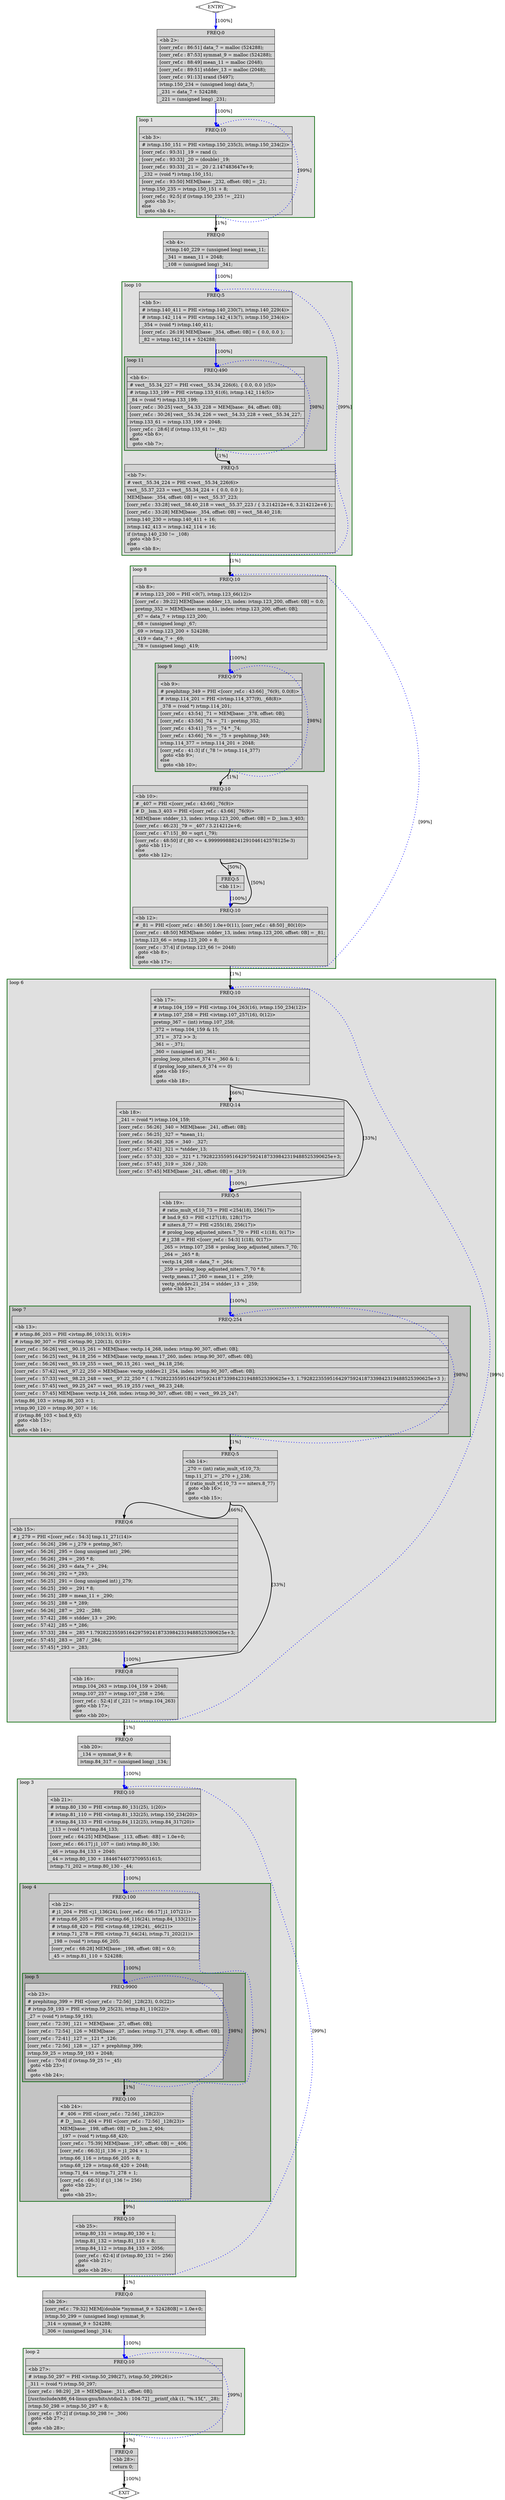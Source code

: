 digraph "./corr_ref.ltrans0.130t.cddce2" {
overlap=false;
subgraph "main" {
	color="black";
	label="main";
	subgraph cluster_0_2 {
	style="filled";
	color="darkgreen";
	fillcolor="grey88";
	label="loop 2";
	labeljust=l;
	penwidth=2;
	fn_0_basic_block_27 [shape=record,style=filled,fillcolor=lightgrey,label="{ FREQ:10 |\<bb\ 27\>:\l\
|#\ ivtmp.50_297\ =\ PHI\ \<ivtmp.50_298(27),\ ivtmp.50_299(26)\>\l\
|_311\ =\ (void\ *)\ ivtmp.50_297;\l\
|[corr_ref.c\ :\ 98:29]\ _28\ =\ MEM[base:\ _311,\ offset:\ 0B];\l\
|[/usr/include/x86_64-linux-gnu/bits/stdio2.h\ :\ 104:72]\ __printf_chk\ (1,\ \"%.15f,\",\ _28);\l\
|ivtmp.50_298\ =\ ivtmp.50_297\ +\ 8;\l\
|[corr_ref.c\ :\ 97:2]\ if\ (ivtmp.50_298\ !=\ _306)\l\
\ \ goto\ \<bb\ 27\>;\l\
else\l\
\ \ goto\ \<bb\ 28\>;\l\
}"];

	}
	subgraph cluster_0_3 {
	style="filled";
	color="darkgreen";
	fillcolor="grey88";
	label="loop 3";
	labeljust=l;
	penwidth=2;
	subgraph cluster_0_4 {
	style="filled";
	color="darkgreen";
	fillcolor="grey77";
	label="loop 4";
	labeljust=l;
	penwidth=2;
	subgraph cluster_0_5 {
	style="filled";
	color="darkgreen";
	fillcolor="grey66";
	label="loop 5";
	labeljust=l;
	penwidth=2;
	fn_0_basic_block_23 [shape=record,style=filled,fillcolor=lightgrey,label="{ FREQ:9900 |\<bb\ 23\>:\l\
|#\ prephitmp_399\ =\ PHI\ \<[corr_ref.c\ :\ 72:56]\ _128(23),\ 0.0(22)\>\l\
|#\ ivtmp.59_193\ =\ PHI\ \<ivtmp.59_25(23),\ ivtmp.81_110(22)\>\l\
|_27\ =\ (void\ *)\ ivtmp.59_193;\l\
|[corr_ref.c\ :\ 72:39]\ _121\ =\ MEM[base:\ _27,\ offset:\ 0B];\l\
|[corr_ref.c\ :\ 72:54]\ _126\ =\ MEM[base:\ _27,\ index:\ ivtmp.71_278,\ step:\ 8,\ offset:\ 0B];\l\
|[corr_ref.c\ :\ 72:41]\ _127\ =\ _121\ *\ _126;\l\
|[corr_ref.c\ :\ 72:56]\ _128\ =\ _127\ +\ prephitmp_399;\l\
|ivtmp.59_25\ =\ ivtmp.59_193\ +\ 2048;\l\
|[corr_ref.c\ :\ 70:6]\ if\ (ivtmp.59_25\ !=\ _45)\l\
\ \ goto\ \<bb\ 23\>;\l\
else\l\
\ \ goto\ \<bb\ 24\>;\l\
}"];

	}
	fn_0_basic_block_22 [shape=record,style=filled,fillcolor=lightgrey,label="{ FREQ:100 |\<bb\ 22\>:\l\
|#\ j1_204\ =\ PHI\ \<j1_136(24),\ [corr_ref.c\ :\ 66:17]\ j1_107(21)\>\l\
|#\ ivtmp.66_205\ =\ PHI\ \<ivtmp.66_116(24),\ ivtmp.84_133(21)\>\l\
|#\ ivtmp.68_420\ =\ PHI\ \<ivtmp.68_129(24),\ _46(21)\>\l\
|#\ ivtmp.71_278\ =\ PHI\ \<ivtmp.71_64(24),\ ivtmp.71_202(21)\>\l\
|_198\ =\ (void\ *)\ ivtmp.66_205;\l\
|[corr_ref.c\ :\ 68:28]\ MEM[base:\ _198,\ offset:\ 0B]\ =\ 0.0;\l\
|_45\ =\ ivtmp.81_110\ +\ 524288;\l\
}"];

	fn_0_basic_block_24 [shape=record,style=filled,fillcolor=lightgrey,label="{ FREQ:100 |\<bb\ 24\>:\l\
|#\ _406\ =\ PHI\ \<[corr_ref.c\ :\ 72:56]\ _128(23)\>\l\
|#\ D__lsm.2_404\ =\ PHI\ \<[corr_ref.c\ :\ 72:56]\ _128(23)\>\l\
|MEM[base:\ _198,\ offset:\ 0B]\ =\ D__lsm.2_404;\l\
|_197\ =\ (void\ *)\ ivtmp.68_420;\l\
|[corr_ref.c\ :\ 75:39]\ MEM[base:\ _197,\ offset:\ 0B]\ =\ _406;\l\
|[corr_ref.c\ :\ 66:3]\ j1_136\ =\ j1_204\ +\ 1;\l\
|ivtmp.66_116\ =\ ivtmp.66_205\ +\ 8;\l\
|ivtmp.68_129\ =\ ivtmp.68_420\ +\ 2048;\l\
|ivtmp.71_64\ =\ ivtmp.71_278\ +\ 1;\l\
|[corr_ref.c\ :\ 66:3]\ if\ (j1_136\ !=\ 256)\l\
\ \ goto\ \<bb\ 22\>;\l\
else\l\
\ \ goto\ \<bb\ 25\>;\l\
}"];

	}
	fn_0_basic_block_21 [shape=record,style=filled,fillcolor=lightgrey,label="{ FREQ:10 |\<bb\ 21\>:\l\
|#\ ivtmp.80_130\ =\ PHI\ \<ivtmp.80_131(25),\ 1(20)\>\l\
|#\ ivtmp.81_110\ =\ PHI\ \<ivtmp.81_132(25),\ ivtmp.150_234(20)\>\l\
|#\ ivtmp.84_133\ =\ PHI\ \<ivtmp.84_112(25),\ ivtmp.84_317(20)\>\l\
|_113\ =\ (void\ *)\ ivtmp.84_133;\l\
|[corr_ref.c\ :\ 64:25]\ MEM[base:\ _113,\ offset:\ -8B]\ =\ 1.0e+0;\l\
|[corr_ref.c\ :\ 66:17]\ j1_107\ =\ (int)\ ivtmp.80_130;\l\
|_46\ =\ ivtmp.84_133\ +\ 2040;\l\
|_44\ =\ ivtmp.80_130\ +\ 18446744073709551615;\l\
|ivtmp.71_202\ =\ ivtmp.80_130\ -\ _44;\l\
}"];

	fn_0_basic_block_25 [shape=record,style=filled,fillcolor=lightgrey,label="{ FREQ:10 |\<bb\ 25\>:\l\
|ivtmp.80_131\ =\ ivtmp.80_130\ +\ 1;\l\
|ivtmp.81_132\ =\ ivtmp.81_110\ +\ 8;\l\
|ivtmp.84_112\ =\ ivtmp.84_133\ +\ 2056;\l\
|[corr_ref.c\ :\ 62:4]\ if\ (ivtmp.80_131\ !=\ 256)\l\
\ \ goto\ \<bb\ 21\>;\l\
else\l\
\ \ goto\ \<bb\ 26\>;\l\
}"];

	}
	subgraph cluster_0_6 {
	style="filled";
	color="darkgreen";
	fillcolor="grey88";
	label="loop 6";
	labeljust=l;
	penwidth=2;
	subgraph cluster_0_7 {
	style="filled";
	color="darkgreen";
	fillcolor="grey77";
	label="loop 7";
	labeljust=l;
	penwidth=2;
	fn_0_basic_block_13 [shape=record,style=filled,fillcolor=lightgrey,label="{ FREQ:254 |\<bb\ 13\>:\l\
|#\ ivtmp.86_203\ =\ PHI\ \<ivtmp.86_103(13),\ 0(19)\>\l\
|#\ ivtmp.90_307\ =\ PHI\ \<ivtmp.90_120(13),\ 0(19)\>\l\
|[corr_ref.c\ :\ 56:26]\ vect__90.15_261\ =\ MEM[base:\ vectp.14_268,\ index:\ ivtmp.90_307,\ offset:\ 0B];\l\
|[corr_ref.c\ :\ 56:25]\ vect__94.18_256\ =\ MEM[base:\ vectp_mean.17_260,\ index:\ ivtmp.90_307,\ offset:\ 0B];\l\
|[corr_ref.c\ :\ 56:26]\ vect__95.19_255\ =\ vect__90.15_261\ -\ vect__94.18_256;\l\
|[corr_ref.c\ :\ 57:42]\ vect__97.22_250\ =\ MEM[base:\ vectp_stddev.21_254,\ index:\ ivtmp.90_307,\ offset:\ 0B];\l\
|[corr_ref.c\ :\ 57:33]\ vect__98.23_248\ =\ vect__97.22_250\ *\ \{\ 1.792822355951642975924187339842319488525390625e+3,\ 1.792822355951642975924187339842319488525390625e+3\ \};\l\
|[corr_ref.c\ :\ 57:45]\ vect__99.25_247\ =\ vect__95.19_255\ /\ vect__98.23_248;\l\
|[corr_ref.c\ :\ 57:45]\ MEM[base:\ vectp.14_268,\ index:\ ivtmp.90_307,\ offset:\ 0B]\ =\ vect__99.25_247;\l\
|ivtmp.86_103\ =\ ivtmp.86_203\ +\ 1;\l\
|ivtmp.90_120\ =\ ivtmp.90_307\ +\ 16;\l\
|if\ (ivtmp.86_103\ \<\ bnd.9_63)\l\
\ \ goto\ \<bb\ 13\>;\l\
else\l\
\ \ goto\ \<bb\ 14\>;\l\
}"];

	}
	fn_0_basic_block_17 [shape=record,style=filled,fillcolor=lightgrey,label="{ FREQ:10 |\<bb\ 17\>:\l\
|#\ ivtmp.104_159\ =\ PHI\ \<ivtmp.104_263(16),\ ivtmp.150_234(12)\>\l\
|#\ ivtmp.107_258\ =\ PHI\ \<ivtmp.107_257(16),\ 0(12)\>\l\
|pretmp_367\ =\ (int)\ ivtmp.107_258;\l\
|_372\ =\ ivtmp.104_159\ &\ 15;\l\
|_371\ =\ _372\ \>\>\ 3;\l\
|_361\ =\ -_371;\l\
|_360\ =\ (unsigned\ int)\ _361;\l\
|prolog_loop_niters.6_374\ =\ _360\ &\ 1;\l\
|if\ (prolog_loop_niters.6_374\ ==\ 0)\l\
\ \ goto\ \<bb\ 19\>;\l\
else\l\
\ \ goto\ \<bb\ 18\>;\l\
}"];

	fn_0_basic_block_18 [shape=record,style=filled,fillcolor=lightgrey,label="{ FREQ:14 |\<bb\ 18\>:\l\
|_241\ =\ (void\ *)\ ivtmp.104_159;\l\
|[corr_ref.c\ :\ 56:26]\ _340\ =\ MEM[base:\ _241,\ offset:\ 0B];\l\
|[corr_ref.c\ :\ 56:25]\ _327\ =\ *mean_11;\l\
|[corr_ref.c\ :\ 56:26]\ _326\ =\ _340\ -\ _327;\l\
|[corr_ref.c\ :\ 57:42]\ _321\ =\ *stddev_13;\l\
|[corr_ref.c\ :\ 57:33]\ _320\ =\ _321\ *\ 1.792822355951642975924187339842319488525390625e+3;\l\
|[corr_ref.c\ :\ 57:45]\ _319\ =\ _326\ /\ _320;\l\
|[corr_ref.c\ :\ 57:45]\ MEM[base:\ _241,\ offset:\ 0B]\ =\ _319;\l\
}"];

	fn_0_basic_block_19 [shape=record,style=filled,fillcolor=lightgrey,label="{ FREQ:5 |\<bb\ 19\>:\l\
|#\ ratio_mult_vf.10_73\ =\ PHI\ \<254(18),\ 256(17)\>\l\
|#\ bnd.9_63\ =\ PHI\ \<127(18),\ 128(17)\>\l\
|#\ niters.8_77\ =\ PHI\ \<255(18),\ 256(17)\>\l\
|#\ prolog_loop_adjusted_niters.7_70\ =\ PHI\ \<1(18),\ 0(17)\>\l\
|#\ j_238\ =\ PHI\ \<[corr_ref.c\ :\ 54:3]\ 1(18),\ 0(17)\>\l\
|_265\ =\ ivtmp.107_258\ +\ prolog_loop_adjusted_niters.7_70;\l\
|_264\ =\ _265\ *\ 8;\l\
|vectp.14_268\ =\ data_7\ +\ _264;\l\
|_259\ =\ prolog_loop_adjusted_niters.7_70\ *\ 8;\l\
|vectp_mean.17_260\ =\ mean_11\ +\ _259;\l\
|vectp_stddev.21_254\ =\ stddev_13\ +\ _259;\l\
goto\ \<bb\ 13\>;\l\
}"];

	fn_0_basic_block_14 [shape=record,style=filled,fillcolor=lightgrey,label="{ FREQ:5 |\<bb\ 14\>:\l\
|_270\ =\ (int)\ ratio_mult_vf.10_73;\l\
|tmp.11_271\ =\ _270\ +\ j_238;\l\
|if\ (ratio_mult_vf.10_73\ ==\ niters.8_77)\l\
\ \ goto\ \<bb\ 16\>;\l\
else\l\
\ \ goto\ \<bb\ 15\>;\l\
}"];

	fn_0_basic_block_15 [shape=record,style=filled,fillcolor=lightgrey,label="{ FREQ:6 |\<bb\ 15\>:\l\
|#\ j_279\ =\ PHI\ \<[corr_ref.c\ :\ 54:3]\ tmp.11_271(14)\>\l\
|[corr_ref.c\ :\ 56:26]\ _296\ =\ j_279\ +\ pretmp_367;\l\
|[corr_ref.c\ :\ 56:26]\ _295\ =\ (long\ unsigned\ int)\ _296;\l\
|[corr_ref.c\ :\ 56:26]\ _294\ =\ _295\ *\ 8;\l\
|[corr_ref.c\ :\ 56:26]\ _293\ =\ data_7\ +\ _294;\l\
|[corr_ref.c\ :\ 56:26]\ _292\ =\ *_293;\l\
|[corr_ref.c\ :\ 56:25]\ _291\ =\ (long\ unsigned\ int)\ j_279;\l\
|[corr_ref.c\ :\ 56:25]\ _290\ =\ _291\ *\ 8;\l\
|[corr_ref.c\ :\ 56:25]\ _289\ =\ mean_11\ +\ _290;\l\
|[corr_ref.c\ :\ 56:25]\ _288\ =\ *_289;\l\
|[corr_ref.c\ :\ 56:26]\ _287\ =\ _292\ -\ _288;\l\
|[corr_ref.c\ :\ 57:42]\ _286\ =\ stddev_13\ +\ _290;\l\
|[corr_ref.c\ :\ 57:42]\ _285\ =\ *_286;\l\
|[corr_ref.c\ :\ 57:33]\ _284\ =\ _285\ *\ 1.792822355951642975924187339842319488525390625e+3;\l\
|[corr_ref.c\ :\ 57:45]\ _283\ =\ _287\ /\ _284;\l\
|[corr_ref.c\ :\ 57:45]\ *_293\ =\ _283;\l\
}"];

	fn_0_basic_block_16 [shape=record,style=filled,fillcolor=lightgrey,label="{ FREQ:8 |\<bb\ 16\>:\l\
|ivtmp.104_263\ =\ ivtmp.104_159\ +\ 2048;\l\
|ivtmp.107_257\ =\ ivtmp.107_258\ +\ 256;\l\
|[corr_ref.c\ :\ 52:4]\ if\ (_221\ !=\ ivtmp.104_263)\l\
\ \ goto\ \<bb\ 17\>;\l\
else\l\
\ \ goto\ \<bb\ 20\>;\l\
}"];

	}
	subgraph cluster_0_8 {
	style="filled";
	color="darkgreen";
	fillcolor="grey88";
	label="loop 8";
	labeljust=l;
	penwidth=2;
	subgraph cluster_0_9 {
	style="filled";
	color="darkgreen";
	fillcolor="grey77";
	label="loop 9";
	labeljust=l;
	penwidth=2;
	fn_0_basic_block_9 [shape=record,style=filled,fillcolor=lightgrey,label="{ FREQ:979 |\<bb\ 9\>:\l\
|#\ prephitmp_349\ =\ PHI\ \<[corr_ref.c\ :\ 43:66]\ _76(9),\ 0.0(8)\>\l\
|#\ ivtmp.114_201\ =\ PHI\ \<ivtmp.114_377(9),\ _68(8)\>\l\
|_378\ =\ (void\ *)\ ivtmp.114_201;\l\
|[corr_ref.c\ :\ 43:54]\ _71\ =\ MEM[base:\ _378,\ offset:\ 0B];\l\
|[corr_ref.c\ :\ 43:56]\ _74\ =\ _71\ -\ pretmp_352;\l\
|[corr_ref.c\ :\ 43:41]\ _75\ =\ _74\ *\ _74;\l\
|[corr_ref.c\ :\ 43:66]\ _76\ =\ _75\ +\ prephitmp_349;\l\
|ivtmp.114_377\ =\ ivtmp.114_201\ +\ 2048;\l\
|[corr_ref.c\ :\ 41:3]\ if\ (_78\ !=\ ivtmp.114_377)\l\
\ \ goto\ \<bb\ 9\>;\l\
else\l\
\ \ goto\ \<bb\ 10\>;\l\
}"];

	}
	fn_0_basic_block_8 [shape=record,style=filled,fillcolor=lightgrey,label="{ FREQ:10 |\<bb\ 8\>:\l\
|#\ ivtmp.123_200\ =\ PHI\ \<0(7),\ ivtmp.123_66(12)\>\l\
|[corr_ref.c\ :\ 39:22]\ MEM[base:\ stddev_13,\ index:\ ivtmp.123_200,\ offset:\ 0B]\ =\ 0.0;\l\
|pretmp_352\ =\ MEM[base:\ mean_11,\ index:\ ivtmp.123_200,\ offset:\ 0B];\l\
|_67\ =\ data_7\ +\ ivtmp.123_200;\l\
|_68\ =\ (unsigned\ long)\ _67;\l\
|_69\ =\ ivtmp.123_200\ +\ 524288;\l\
|_419\ =\ data_7\ +\ _69;\l\
|_78\ =\ (unsigned\ long)\ _419;\l\
}"];

	fn_0_basic_block_10 [shape=record,style=filled,fillcolor=lightgrey,label="{ FREQ:10 |\<bb\ 10\>:\l\
|#\ _407\ =\ PHI\ \<[corr_ref.c\ :\ 43:66]\ _76(9)\>\l\
|#\ D__lsm.3_403\ =\ PHI\ \<[corr_ref.c\ :\ 43:66]\ _76(9)\>\l\
|MEM[base:\ stddev_13,\ index:\ ivtmp.123_200,\ offset:\ 0B]\ =\ D__lsm.3_403;\l\
|[corr_ref.c\ :\ 46:23]\ _79\ =\ _407\ /\ 3.214212e+6;\l\
|[corr_ref.c\ :\ 47:15]\ _80\ =\ sqrt\ (_79);\l\
|[corr_ref.c\ :\ 48:50]\ if\ (_80\ \<=\ 4.999999888241291046142578125e-3)\l\
\ \ goto\ \<bb\ 11\>;\l\
else\l\
\ \ goto\ \<bb\ 12\>;\l\
}"];

	fn_0_basic_block_11 [shape=record,style=filled,fillcolor=lightgrey,label="{ FREQ:5 |\<bb\ 11\>:\l\
}"];

	fn_0_basic_block_12 [shape=record,style=filled,fillcolor=lightgrey,label="{ FREQ:10 |\<bb\ 12\>:\l\
|#\ _81\ =\ PHI\ \<[corr_ref.c\ :\ 48:50]\ 1.0e+0(11),\ [corr_ref.c\ :\ 48:50]\ _80(10)\>\l\
|[corr_ref.c\ :\ 48:50]\ MEM[base:\ stddev_13,\ index:\ ivtmp.123_200,\ offset:\ 0B]\ =\ _81;\l\
|ivtmp.123_66\ =\ ivtmp.123_200\ +\ 8;\l\
|[corr_ref.c\ :\ 37:4]\ if\ (ivtmp.123_66\ !=\ 2048)\l\
\ \ goto\ \<bb\ 8\>;\l\
else\l\
\ \ goto\ \<bb\ 17\>;\l\
}"];

	}
	subgraph cluster_0_10 {
	style="filled";
	color="darkgreen";
	fillcolor="grey88";
	label="loop 10";
	labeljust=l;
	penwidth=2;
	subgraph cluster_0_11 {
	style="filled";
	color="darkgreen";
	fillcolor="grey77";
	label="loop 11";
	labeljust=l;
	penwidth=2;
	fn_0_basic_block_6 [shape=record,style=filled,fillcolor=lightgrey,label="{ FREQ:490 |\<bb\ 6\>:\l\
|#\ vect__55.34_227\ =\ PHI\ \<vect__55.34_226(6),\ \{\ 0.0,\ 0.0\ \}(5)\>\l\
|#\ ivtmp.133_199\ =\ PHI\ \<ivtmp.133_61(6),\ ivtmp.142_114(5)\>\l\
|_84\ =\ (void\ *)\ ivtmp.133_199;\l\
|[corr_ref.c\ :\ 30:25]\ vect__54.33_228\ =\ MEM[base:\ _84,\ offset:\ 0B];\l\
|[corr_ref.c\ :\ 30:26]\ vect__55.34_226\ =\ vect__54.33_228\ +\ vect__55.34_227;\l\
|ivtmp.133_61\ =\ ivtmp.133_199\ +\ 2048;\l\
|[corr_ref.c\ :\ 28:6]\ if\ (ivtmp.133_61\ !=\ _82)\l\
\ \ goto\ \<bb\ 6\>;\l\
else\l\
\ \ goto\ \<bb\ 7\>;\l\
}"];

	}
	fn_0_basic_block_5 [shape=record,style=filled,fillcolor=lightgrey,label="{ FREQ:5 |\<bb\ 5\>:\l\
|#\ ivtmp.140_411\ =\ PHI\ \<ivtmp.140_230(7),\ ivtmp.140_229(4)\>\l\
|#\ ivtmp.142_114\ =\ PHI\ \<ivtmp.142_413(7),\ ivtmp.150_234(4)\>\l\
|_354\ =\ (void\ *)\ ivtmp.140_411;\l\
|[corr_ref.c\ :\ 26:19]\ MEM[base:\ _354,\ offset:\ 0B]\ =\ \{\ 0.0,\ 0.0\ \};\l\
|_82\ =\ ivtmp.142_114\ +\ 524288;\l\
}"];

	fn_0_basic_block_7 [shape=record,style=filled,fillcolor=lightgrey,label="{ FREQ:5 |\<bb\ 7\>:\l\
|#\ vect__55.34_224\ =\ PHI\ \<vect__55.34_226(6)\>\l\
|vect__55.37_223\ =\ vect__55.34_224\ +\ \{\ 0.0,\ 0.0\ \};\l\
|MEM[base:\ _354,\ offset:\ 0B]\ =\ vect__55.37_223;\l\
|[corr_ref.c\ :\ 33:28]\ vect__58.40_218\ =\ vect__55.37_223\ /\ \{\ 3.214212e+6,\ 3.214212e+6\ \};\l\
|[corr_ref.c\ :\ 33:28]\ MEM[base:\ _354,\ offset:\ 0B]\ =\ vect__58.40_218;\l\
|ivtmp.140_230\ =\ ivtmp.140_411\ +\ 16;\l\
|ivtmp.142_413\ =\ ivtmp.142_114\ +\ 16;\l\
|if\ (ivtmp.140_230\ !=\ _108)\l\
\ \ goto\ \<bb\ 5\>;\l\
else\l\
\ \ goto\ \<bb\ 8\>;\l\
}"];

	}
	subgraph cluster_0_1 {
	style="filled";
	color="darkgreen";
	fillcolor="grey88";
	label="loop 1";
	labeljust=l;
	penwidth=2;
	fn_0_basic_block_3 [shape=record,style=filled,fillcolor=lightgrey,label="{ FREQ:10 |\<bb\ 3\>:\l\
|#\ ivtmp.150_151\ =\ PHI\ \<ivtmp.150_235(3),\ ivtmp.150_234(2)\>\l\
|[corr_ref.c\ :\ 93:31]\ _19\ =\ rand\ ();\l\
|[corr_ref.c\ :\ 93:33]\ _20\ =\ (double)\ _19;\l\
|[corr_ref.c\ :\ 93:33]\ _21\ =\ _20\ /\ 2.147483647e+9;\l\
|_232\ =\ (void\ *)\ ivtmp.150_151;\l\
|[corr_ref.c\ :\ 93:50]\ MEM[base:\ _232,\ offset:\ 0B]\ =\ _21;\l\
|ivtmp.150_235\ =\ ivtmp.150_151\ +\ 8;\l\
|[corr_ref.c\ :\ 92:5]\ if\ (ivtmp.150_235\ !=\ _221)\l\
\ \ goto\ \<bb\ 3\>;\l\
else\l\
\ \ goto\ \<bb\ 4\>;\l\
}"];

	}
	fn_0_basic_block_0 [shape=Mdiamond,style=filled,fillcolor=white,label="ENTRY"];

	fn_0_basic_block_1 [shape=Mdiamond,style=filled,fillcolor=white,label="EXIT"];

	fn_0_basic_block_2 [shape=record,style=filled,fillcolor=lightgrey,label="{ FREQ:0 |\<bb\ 2\>:\l\
|[corr_ref.c\ :\ 86:51]\ data_7\ =\ malloc\ (524288);\l\
|[corr_ref.c\ :\ 87:53]\ symmat_9\ =\ malloc\ (524288);\l\
|[corr_ref.c\ :\ 88:49]\ mean_11\ =\ malloc\ (2048);\l\
|[corr_ref.c\ :\ 89:51]\ stddev_13\ =\ malloc\ (2048);\l\
|[corr_ref.c\ :\ 91:13]\ srand\ (5497);\l\
|ivtmp.150_234\ =\ (unsigned\ long)\ data_7;\l\
|_231\ =\ data_7\ +\ 524288;\l\
|_221\ =\ (unsigned\ long)\ _231;\l\
}"];

	fn_0_basic_block_4 [shape=record,style=filled,fillcolor=lightgrey,label="{ FREQ:0 |\<bb\ 4\>:\l\
|ivtmp.140_229\ =\ (unsigned\ long)\ mean_11;\l\
|_341\ =\ mean_11\ +\ 2048;\l\
|_108\ =\ (unsigned\ long)\ _341;\l\
}"];

	fn_0_basic_block_20 [shape=record,style=filled,fillcolor=lightgrey,label="{ FREQ:0 |\<bb\ 20\>:\l\
|_134\ =\ symmat_9\ +\ 8;\l\
|ivtmp.84_317\ =\ (unsigned\ long)\ _134;\l\
}"];

	fn_0_basic_block_26 [shape=record,style=filled,fillcolor=lightgrey,label="{ FREQ:0 |\<bb\ 26\>:\l\
|[corr_ref.c\ :\ 79:32]\ MEM[(double\ *)symmat_9\ +\ 524280B]\ =\ 1.0e+0;\l\
|ivtmp.50_299\ =\ (unsigned\ long)\ symmat_9;\l\
|_314\ =\ symmat_9\ +\ 524288;\l\
|_306\ =\ (unsigned\ long)\ _314;\l\
}"];

	fn_0_basic_block_28 [shape=record,style=filled,fillcolor=lightgrey,label="{ FREQ:0 |\<bb\ 28\>:\l\
|return\ 0;\l\
}"];

	fn_0_basic_block_0:s -> fn_0_basic_block_2:n [style="solid,bold",color=blue,weight=100,constraint=true, label="[100%]"];
	fn_0_basic_block_2:s -> fn_0_basic_block_3:n [style="solid,bold",color=blue,weight=100,constraint=true, label="[100%]"];
	fn_0_basic_block_3:s -> fn_0_basic_block_3:n [style="dotted,bold",color=blue,weight=10,constraint=false, label="[99%]"];
	fn_0_basic_block_3:s -> fn_0_basic_block_4:n [style="solid,bold",color=black,weight=10,constraint=true, label="[1%]"];
	fn_0_basic_block_4:s -> fn_0_basic_block_5:n [style="solid,bold",color=blue,weight=100,constraint=true, label="[100%]"];
	fn_0_basic_block_5:s -> fn_0_basic_block_6:n [style="solid,bold",color=blue,weight=100,constraint=true, label="[100%]"];
	fn_0_basic_block_6:s -> fn_0_basic_block_6:n [style="dotted,bold",color=blue,weight=10,constraint=false, label="[98%]"];
	fn_0_basic_block_6:s -> fn_0_basic_block_7:n [style="solid,bold",color=black,weight=10,constraint=true, label="[1%]"];
	fn_0_basic_block_7:s -> fn_0_basic_block_5:n [style="dotted,bold",color=blue,weight=10,constraint=false, label="[99%]"];
	fn_0_basic_block_7:s -> fn_0_basic_block_8:n [style="solid,bold",color=black,weight=10,constraint=true, label="[1%]"];
	fn_0_basic_block_8:s -> fn_0_basic_block_9:n [style="solid,bold",color=blue,weight=100,constraint=true, label="[100%]"];
	fn_0_basic_block_9:s -> fn_0_basic_block_9:n [style="dotted,bold",color=blue,weight=10,constraint=false, label="[98%]"];
	fn_0_basic_block_9:s -> fn_0_basic_block_10:n [style="solid,bold",color=black,weight=10,constraint=true, label="[1%]"];
	fn_0_basic_block_10:s -> fn_0_basic_block_11:n [style="solid,bold",color=black,weight=10,constraint=true, label="[50%]"];
	fn_0_basic_block_10:s -> fn_0_basic_block_12:n [style="solid,bold",color=black,weight=10,constraint=true, label="[50%]"];
	fn_0_basic_block_11:s -> fn_0_basic_block_12:n [style="solid,bold",color=blue,weight=100,constraint=true, label="[100%]"];
	fn_0_basic_block_12:s -> fn_0_basic_block_8:n [style="dotted,bold",color=blue,weight=10,constraint=false, label="[99%]"];
	fn_0_basic_block_12:s -> fn_0_basic_block_17:n [style="solid,bold",color=black,weight=10,constraint=true, label="[1%]"];
	fn_0_basic_block_13:s -> fn_0_basic_block_13:n [style="dotted,bold",color=blue,weight=10,constraint=false, label="[98%]"];
	fn_0_basic_block_13:s -> fn_0_basic_block_14:n [style="solid,bold",color=black,weight=10,constraint=true, label="[1%]"];
	fn_0_basic_block_14:s -> fn_0_basic_block_15:n [style="solid,bold",color=black,weight=10,constraint=true, label="[66%]"];
	fn_0_basic_block_14:s -> fn_0_basic_block_16:n [style="solid,bold",color=black,weight=10,constraint=true, label="[33%]"];
	fn_0_basic_block_15:s -> fn_0_basic_block_16:n [style="solid,bold",color=blue,weight=100,constraint=true, label="[100%]"];
	fn_0_basic_block_16:s -> fn_0_basic_block_17:n [style="dotted,bold",color=blue,weight=10,constraint=false, label="[99%]"];
	fn_0_basic_block_16:s -> fn_0_basic_block_20:n [style="solid,bold",color=black,weight=10,constraint=true, label="[1%]"];
	fn_0_basic_block_17:s -> fn_0_basic_block_18:n [style="solid,bold",color=black,weight=10,constraint=true, label="[66%]"];
	fn_0_basic_block_17:s -> fn_0_basic_block_19:n [style="solid,bold",color=black,weight=10,constraint=true, label="[33%]"];
	fn_0_basic_block_18:s -> fn_0_basic_block_19:n [style="solid,bold",color=blue,weight=100,constraint=true, label="[100%]"];
	fn_0_basic_block_19:s -> fn_0_basic_block_13:n [style="solid,bold",color=blue,weight=100,constraint=true, label="[100%]"];
	fn_0_basic_block_20:s -> fn_0_basic_block_21:n [style="solid,bold",color=blue,weight=100,constraint=true, label="[100%]"];
	fn_0_basic_block_21:s -> fn_0_basic_block_22:n [style="solid,bold",color=blue,weight=100,constraint=true, label="[100%]"];
	fn_0_basic_block_22:s -> fn_0_basic_block_23:n [style="solid,bold",color=blue,weight=100,constraint=true, label="[100%]"];
	fn_0_basic_block_23:s -> fn_0_basic_block_23:n [style="dotted,bold",color=blue,weight=10,constraint=false, label="[98%]"];
	fn_0_basic_block_23:s -> fn_0_basic_block_24:n [style="solid,bold",color=black,weight=10,constraint=true, label="[1%]"];
	fn_0_basic_block_24:s -> fn_0_basic_block_22:n [style="dotted,bold",color=blue,weight=10,constraint=false, label="[90%]"];
	fn_0_basic_block_24:s -> fn_0_basic_block_25:n [style="solid,bold",color=black,weight=10,constraint=true, label="[9%]"];
	fn_0_basic_block_25:s -> fn_0_basic_block_21:n [style="dotted,bold",color=blue,weight=10,constraint=false, label="[99%]"];
	fn_0_basic_block_25:s -> fn_0_basic_block_26:n [style="solid,bold",color=black,weight=10,constraint=true, label="[1%]"];
	fn_0_basic_block_26:s -> fn_0_basic_block_27:n [style="solid,bold",color=blue,weight=100,constraint=true, label="[100%]"];
	fn_0_basic_block_27:s -> fn_0_basic_block_27:n [style="dotted,bold",color=blue,weight=10,constraint=false, label="[99%]"];
	fn_0_basic_block_27:s -> fn_0_basic_block_28:n [style="solid,bold",color=black,weight=10,constraint=true, label="[1%]"];
	fn_0_basic_block_28:s -> fn_0_basic_block_1:n [style="solid,bold",color=black,weight=10,constraint=true, label="[100%]"];
	fn_0_basic_block_0:s -> fn_0_basic_block_1:n [style="invis",constraint=true];
}
}
